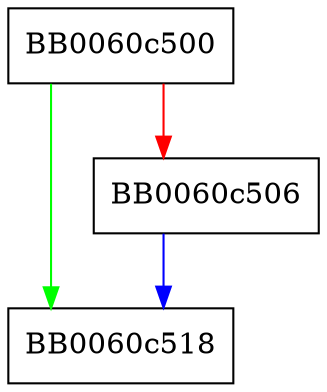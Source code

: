 digraph do_all_sorted_fn {
  node [shape="box"];
  graph [splines=ortho];
  BB0060c500 -> BB0060c518 [color="green"];
  BB0060c500 -> BB0060c506 [color="red"];
  BB0060c506 -> BB0060c518 [color="blue"];
}